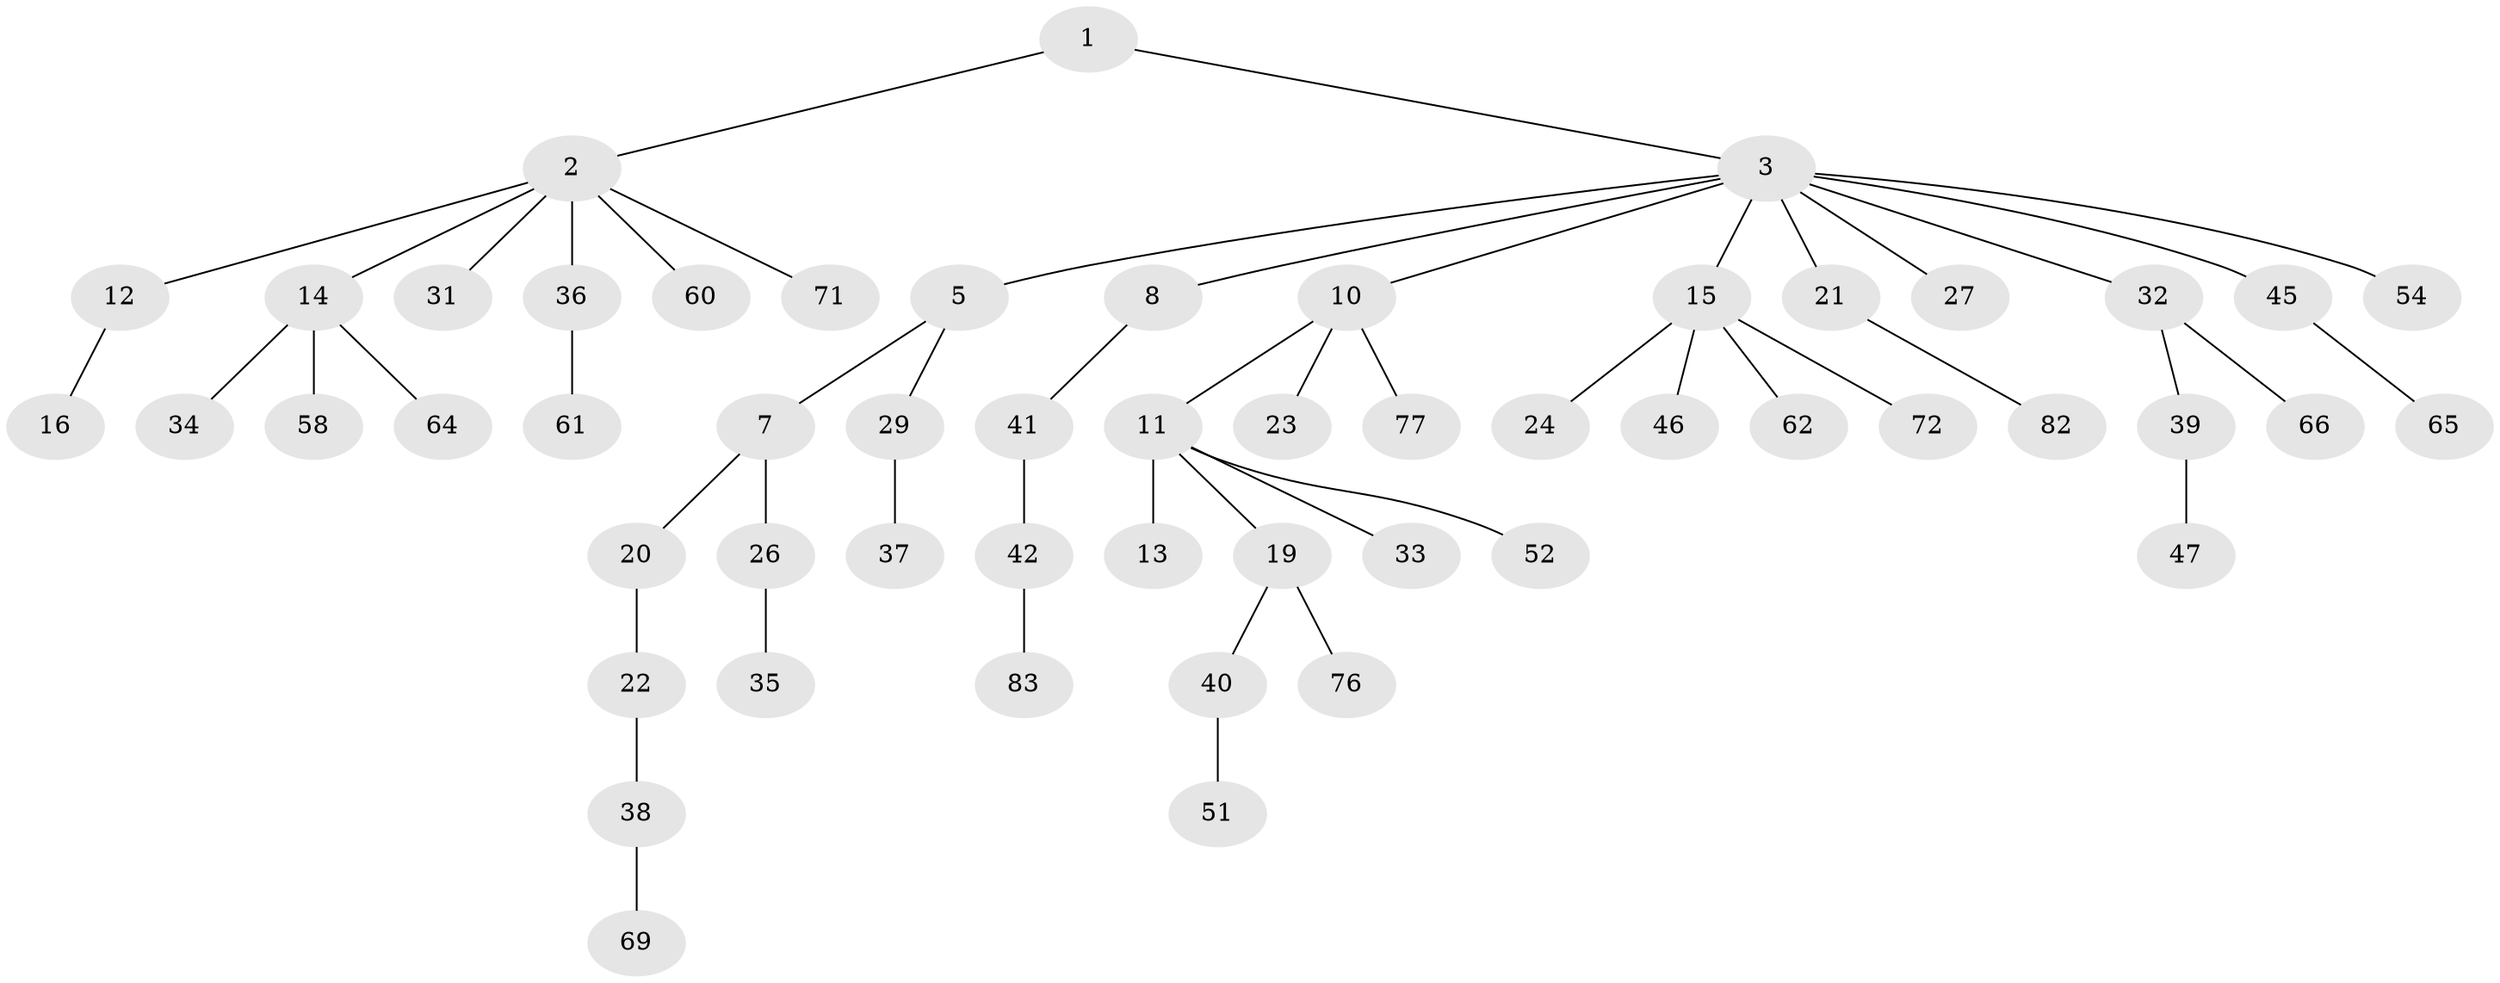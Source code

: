 // original degree distribution, {2: 0.30120481927710846, 7: 0.024096385542168676, 5: 0.03614457831325301, 4: 0.012048192771084338, 3: 0.14457831325301204, 6: 0.012048192771084338, 1: 0.46987951807228917}
// Generated by graph-tools (version 1.1) at 2025/42/03/06/25 10:42:06]
// undirected, 54 vertices, 53 edges
graph export_dot {
graph [start="1"]
  node [color=gray90,style=filled];
  1;
  2 [super="+6"];
  3 [super="+4"];
  5 [super="+43"];
  7 [super="+9"];
  8 [super="+44"];
  10 [super="+17"];
  11 [super="+18"];
  12 [super="+80"];
  13;
  14 [super="+56"];
  15 [super="+55"];
  16;
  19 [super="+25"];
  20 [super="+49"];
  21 [super="+63"];
  22 [super="+68"];
  23;
  24 [super="+28"];
  26;
  27;
  29 [super="+30"];
  31;
  32 [super="+53"];
  33 [super="+74"];
  34 [super="+81"];
  35 [super="+75"];
  36 [super="+70"];
  37;
  38 [super="+59"];
  39 [super="+48"];
  40;
  41;
  42 [super="+73"];
  45 [super="+57"];
  46 [super="+50"];
  47 [super="+67"];
  51;
  52;
  54;
  58;
  60;
  61;
  62;
  64;
  65 [super="+79"];
  66;
  69 [super="+78"];
  71;
  72;
  76;
  77;
  82;
  83;
  1 -- 2;
  1 -- 3;
  2 -- 12;
  2 -- 14;
  2 -- 31;
  2 -- 36;
  2 -- 60;
  2 -- 71;
  3 -- 8;
  3 -- 15;
  3 -- 21;
  3 -- 45;
  3 -- 54;
  3 -- 32;
  3 -- 5;
  3 -- 10;
  3 -- 27;
  5 -- 7;
  5 -- 29;
  7 -- 26;
  7 -- 20;
  8 -- 41;
  10 -- 11;
  10 -- 77;
  10 -- 23;
  11 -- 13;
  11 -- 19;
  11 -- 33;
  11 -- 52;
  12 -- 16;
  14 -- 34;
  14 -- 58;
  14 -- 64;
  15 -- 24;
  15 -- 46;
  15 -- 62;
  15 -- 72;
  19 -- 40;
  19 -- 76;
  20 -- 22;
  21 -- 82;
  22 -- 38;
  26 -- 35;
  29 -- 37;
  32 -- 39;
  32 -- 66;
  36 -- 61;
  38 -- 69;
  39 -- 47;
  40 -- 51;
  41 -- 42;
  42 -- 83;
  45 -- 65;
}
